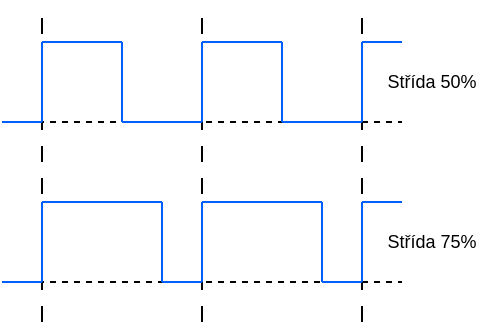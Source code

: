 <mxfile version="22.1.7" type="device">
  <diagram name="Stránka-1" id="puF2wvMgw7uitGsoK4xz">
    <mxGraphModel dx="815" dy="449" grid="1" gridSize="10" guides="1" tooltips="1" connect="1" arrows="1" fold="1" page="1" pageScale="1" pageWidth="300" pageHeight="200" math="0" shadow="0">
      <root>
        <mxCell id="0" />
        <mxCell id="1" parent="0" />
        <mxCell id="-vIk9zYxgyODtDM1NS16-26" value="" style="endArrow=none;html=1;rounded=0;dashed=1;dashPattern=8 8;" edge="1" parent="1">
          <mxGeometry width="50" height="50" relative="1" as="geometry">
            <mxPoint x="50" y="180" as="sourcePoint" />
            <mxPoint x="50" y="20" as="targetPoint" />
          </mxGeometry>
        </mxCell>
        <mxCell id="-vIk9zYxgyODtDM1NS16-2" value="" style="endArrow=none;html=1;rounded=0;dashed=1;" edge="1" parent="1">
          <mxGeometry width="50" height="50" relative="1" as="geometry">
            <mxPoint x="30" y="80" as="sourcePoint" />
            <mxPoint x="230" y="80" as="targetPoint" />
          </mxGeometry>
        </mxCell>
        <mxCell id="-vIk9zYxgyODtDM1NS16-3" value="" style="endArrow=none;html=1;rounded=0;dashed=1;" edge="1" parent="1">
          <mxGeometry width="50" height="50" relative="1" as="geometry">
            <mxPoint x="30" y="160" as="sourcePoint" />
            <mxPoint x="230" y="160" as="targetPoint" />
          </mxGeometry>
        </mxCell>
        <mxCell id="-vIk9zYxgyODtDM1NS16-5" value="" style="endArrow=none;html=1;rounded=0;strokeColor=#005EFF;" edge="1" parent="1">
          <mxGeometry width="50" height="50" relative="1" as="geometry">
            <mxPoint x="50" y="80" as="sourcePoint" />
            <mxPoint x="50" y="40" as="targetPoint" />
          </mxGeometry>
        </mxCell>
        <mxCell id="-vIk9zYxgyODtDM1NS16-6" value="" style="endArrow=none;html=1;rounded=0;strokeColor=#005EFF;" edge="1" parent="1">
          <mxGeometry width="50" height="50" relative="1" as="geometry">
            <mxPoint x="90" y="40" as="sourcePoint" />
            <mxPoint x="50" y="40" as="targetPoint" />
          </mxGeometry>
        </mxCell>
        <mxCell id="-vIk9zYxgyODtDM1NS16-7" value="" style="endArrow=none;html=1;rounded=0;strokeColor=#005EFF;" edge="1" parent="1">
          <mxGeometry width="50" height="50" relative="1" as="geometry">
            <mxPoint x="90" y="40" as="sourcePoint" />
            <mxPoint x="90" y="80" as="targetPoint" />
          </mxGeometry>
        </mxCell>
        <mxCell id="-vIk9zYxgyODtDM1NS16-8" value="" style="endArrow=none;html=1;rounded=0;dashed=1;dashPattern=8 8;" edge="1" parent="1">
          <mxGeometry width="50" height="50" relative="1" as="geometry">
            <mxPoint x="130" y="180" as="sourcePoint" />
            <mxPoint x="130" y="20" as="targetPoint" />
          </mxGeometry>
        </mxCell>
        <mxCell id="-vIk9zYxgyODtDM1NS16-9" value="" style="endArrow=none;html=1;rounded=0;dashed=1;dashPattern=8 8;" edge="1" parent="1">
          <mxGeometry width="50" height="50" relative="1" as="geometry">
            <mxPoint x="210" y="180" as="sourcePoint" />
            <mxPoint x="210" y="20" as="targetPoint" />
          </mxGeometry>
        </mxCell>
        <mxCell id="-vIk9zYxgyODtDM1NS16-10" value="" style="endArrow=none;html=1;rounded=0;strokeColor=#005EFF;" edge="1" parent="1">
          <mxGeometry width="50" height="50" relative="1" as="geometry">
            <mxPoint x="130" y="80" as="sourcePoint" />
            <mxPoint x="90" y="80" as="targetPoint" />
          </mxGeometry>
        </mxCell>
        <mxCell id="-vIk9zYxgyODtDM1NS16-11" value="" style="endArrow=none;html=1;rounded=0;strokeColor=#005EFF;" edge="1" parent="1">
          <mxGeometry width="50" height="50" relative="1" as="geometry">
            <mxPoint x="130" y="40" as="sourcePoint" />
            <mxPoint x="130" y="80" as="targetPoint" />
          </mxGeometry>
        </mxCell>
        <mxCell id="-vIk9zYxgyODtDM1NS16-12" value="" style="endArrow=none;html=1;rounded=0;strokeColor=#005EFF;" edge="1" parent="1">
          <mxGeometry width="50" height="50" relative="1" as="geometry">
            <mxPoint x="170" y="40" as="sourcePoint" />
            <mxPoint x="170" y="80" as="targetPoint" />
          </mxGeometry>
        </mxCell>
        <mxCell id="-vIk9zYxgyODtDM1NS16-13" value="" style="endArrow=none;html=1;rounded=0;strokeColor=#005EFF;" edge="1" parent="1">
          <mxGeometry width="50" height="50" relative="1" as="geometry">
            <mxPoint x="210" y="40" as="sourcePoint" />
            <mxPoint x="210" y="80" as="targetPoint" />
          </mxGeometry>
        </mxCell>
        <mxCell id="-vIk9zYxgyODtDM1NS16-14" value="" style="endArrow=none;html=1;rounded=0;strokeColor=#005EFF;" edge="1" parent="1">
          <mxGeometry width="50" height="50" relative="1" as="geometry">
            <mxPoint x="170" y="40" as="sourcePoint" />
            <mxPoint x="130" y="40" as="targetPoint" />
          </mxGeometry>
        </mxCell>
        <mxCell id="-vIk9zYxgyODtDM1NS16-15" value="" style="endArrow=none;html=1;rounded=0;strokeColor=#005EFF;" edge="1" parent="1">
          <mxGeometry width="50" height="50" relative="1" as="geometry">
            <mxPoint x="210" y="80" as="sourcePoint" />
            <mxPoint x="170" y="80" as="targetPoint" />
          </mxGeometry>
        </mxCell>
        <mxCell id="-vIk9zYxgyODtDM1NS16-17" value="" style="endArrow=none;html=1;rounded=0;strokeColor=#005EFF;" edge="1" parent="1">
          <mxGeometry width="50" height="50" relative="1" as="geometry">
            <mxPoint x="50" y="160" as="sourcePoint" />
            <mxPoint x="50" y="120" as="targetPoint" />
          </mxGeometry>
        </mxCell>
        <mxCell id="-vIk9zYxgyODtDM1NS16-18" value="" style="endArrow=none;html=1;rounded=0;strokeColor=#005EFF;" edge="1" parent="1">
          <mxGeometry width="50" height="50" relative="1" as="geometry">
            <mxPoint x="110" y="120" as="sourcePoint" />
            <mxPoint x="50" y="120" as="targetPoint" />
          </mxGeometry>
        </mxCell>
        <mxCell id="-vIk9zYxgyODtDM1NS16-19" value="" style="endArrow=none;html=1;rounded=0;strokeColor=#005EFF;" edge="1" parent="1">
          <mxGeometry width="50" height="50" relative="1" as="geometry">
            <mxPoint x="110" y="120" as="sourcePoint" />
            <mxPoint x="110" y="160" as="targetPoint" />
          </mxGeometry>
        </mxCell>
        <mxCell id="-vIk9zYxgyODtDM1NS16-20" value="" style="endArrow=none;html=1;rounded=0;strokeColor=#005EFF;" edge="1" parent="1">
          <mxGeometry width="50" height="50" relative="1" as="geometry">
            <mxPoint x="130" y="160" as="sourcePoint" />
            <mxPoint x="110" y="160" as="targetPoint" />
          </mxGeometry>
        </mxCell>
        <mxCell id="-vIk9zYxgyODtDM1NS16-21" value="" style="endArrow=none;html=1;rounded=0;strokeColor=#005EFF;" edge="1" parent="1">
          <mxGeometry width="50" height="50" relative="1" as="geometry">
            <mxPoint x="130" y="120" as="sourcePoint" />
            <mxPoint x="130" y="160" as="targetPoint" />
          </mxGeometry>
        </mxCell>
        <mxCell id="-vIk9zYxgyODtDM1NS16-22" value="" style="endArrow=none;html=1;rounded=0;strokeColor=#005EFF;" edge="1" parent="1">
          <mxGeometry width="50" height="50" relative="1" as="geometry">
            <mxPoint x="190" y="120" as="sourcePoint" />
            <mxPoint x="190" y="160" as="targetPoint" />
          </mxGeometry>
        </mxCell>
        <mxCell id="-vIk9zYxgyODtDM1NS16-23" value="" style="endArrow=none;html=1;rounded=0;strokeColor=#005EFF;" edge="1" parent="1">
          <mxGeometry width="50" height="50" relative="1" as="geometry">
            <mxPoint x="210" y="120" as="sourcePoint" />
            <mxPoint x="210" y="160" as="targetPoint" />
          </mxGeometry>
        </mxCell>
        <mxCell id="-vIk9zYxgyODtDM1NS16-24" value="" style="endArrow=none;html=1;rounded=0;strokeColor=#005EFF;" edge="1" parent="1">
          <mxGeometry width="50" height="50" relative="1" as="geometry">
            <mxPoint x="190" y="120" as="sourcePoint" />
            <mxPoint x="130" y="120" as="targetPoint" />
          </mxGeometry>
        </mxCell>
        <mxCell id="-vIk9zYxgyODtDM1NS16-25" value="" style="endArrow=none;html=1;rounded=0;strokeColor=#005EFF;" edge="1" parent="1">
          <mxGeometry width="50" height="50" relative="1" as="geometry">
            <mxPoint x="210" y="160" as="sourcePoint" />
            <mxPoint x="190" y="160" as="targetPoint" />
          </mxGeometry>
        </mxCell>
        <mxCell id="-vIk9zYxgyODtDM1NS16-27" value="" style="endArrow=none;html=1;rounded=0;strokeColor=#005EFF;" edge="1" parent="1">
          <mxGeometry width="50" height="50" relative="1" as="geometry">
            <mxPoint x="230" y="40" as="sourcePoint" />
            <mxPoint x="210" y="40" as="targetPoint" />
          </mxGeometry>
        </mxCell>
        <mxCell id="-vIk9zYxgyODtDM1NS16-28" value="" style="endArrow=none;html=1;rounded=0;strokeColor=#005EFF;" edge="1" parent="1">
          <mxGeometry width="50" height="50" relative="1" as="geometry">
            <mxPoint x="50" y="80" as="sourcePoint" />
            <mxPoint x="30" y="80" as="targetPoint" />
          </mxGeometry>
        </mxCell>
        <mxCell id="-vIk9zYxgyODtDM1NS16-30" value="" style="endArrow=none;html=1;rounded=0;strokeColor=#005EFF;" edge="1" parent="1">
          <mxGeometry width="50" height="50" relative="1" as="geometry">
            <mxPoint x="50" y="160" as="sourcePoint" />
            <mxPoint x="30" y="160" as="targetPoint" />
          </mxGeometry>
        </mxCell>
        <mxCell id="-vIk9zYxgyODtDM1NS16-31" value="" style="endArrow=none;html=1;rounded=0;strokeColor=#005EFF;" edge="1" parent="1">
          <mxGeometry width="50" height="50" relative="1" as="geometry">
            <mxPoint x="230" y="120" as="sourcePoint" />
            <mxPoint x="210" y="120" as="targetPoint" />
          </mxGeometry>
        </mxCell>
        <mxCell id="-vIk9zYxgyODtDM1NS16-32" value="Střída 75%" style="text;html=1;strokeColor=none;fillColor=none;align=center;verticalAlign=middle;whiteSpace=wrap;rounded=0;fontSize=9;" vertex="1" parent="1">
          <mxGeometry x="220" y="130" width="50" height="20" as="geometry" />
        </mxCell>
        <mxCell id="-vIk9zYxgyODtDM1NS16-33" value="Střída 50%" style="text;html=1;strokeColor=none;fillColor=none;align=center;verticalAlign=middle;whiteSpace=wrap;rounded=0;fontSize=9;" vertex="1" parent="1">
          <mxGeometry x="220" y="50" width="50" height="20" as="geometry" />
        </mxCell>
      </root>
    </mxGraphModel>
  </diagram>
</mxfile>
